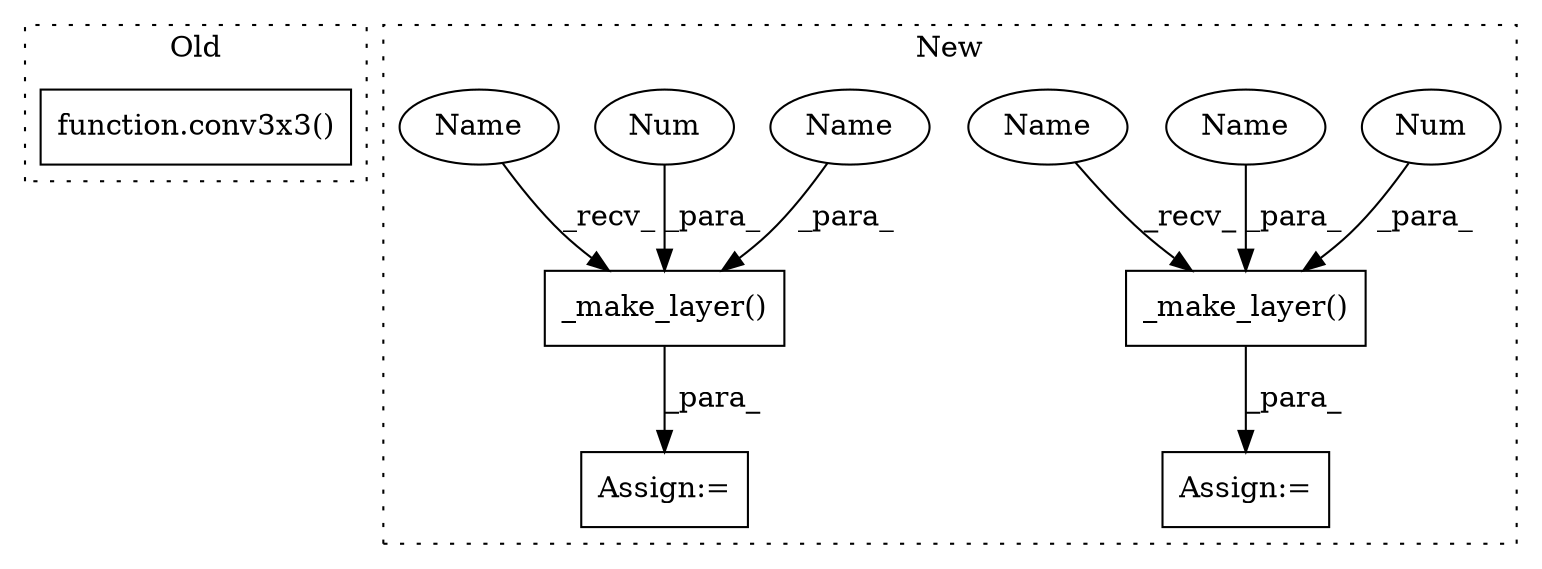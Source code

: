 digraph G {
subgraph cluster0 {
1 [label="function.conv3x3()" a="75" s="3354,3400" l="8,1" shape="box"];
label = "Old";
style="dotted";
}
subgraph cluster1 {
2 [label="_make_layer()" a="75" s="2284,2318" l="17,1" shape="box"];
3 [label="Num" a="76" s="2317" l="1" shape="ellipse"];
4 [label="_make_layer()" a="75" s="2480,2515" l="17,11" shape="box"];
5 [label="Num" a="76" s="2509" l="3" shape="ellipse"];
6 [label="Assign:=" a="68" s="2477" l="3" shape="box"];
7 [label="Assign:=" a="68" s="2281" l="3" shape="box"];
8 [label="Name" a="87" s="2301" l="10" shape="ellipse"];
9 [label="Name" a="87" s="2497" l="10" shape="ellipse"];
10 [label="Name" a="87" s="2480" l="4" shape="ellipse"];
11 [label="Name" a="87" s="2284" l="4" shape="ellipse"];
label = "New";
style="dotted";
}
2 -> 7 [label="_para_"];
3 -> 2 [label="_para_"];
4 -> 6 [label="_para_"];
5 -> 4 [label="_para_"];
8 -> 2 [label="_para_"];
9 -> 4 [label="_para_"];
10 -> 4 [label="_recv_"];
11 -> 2 [label="_recv_"];
}